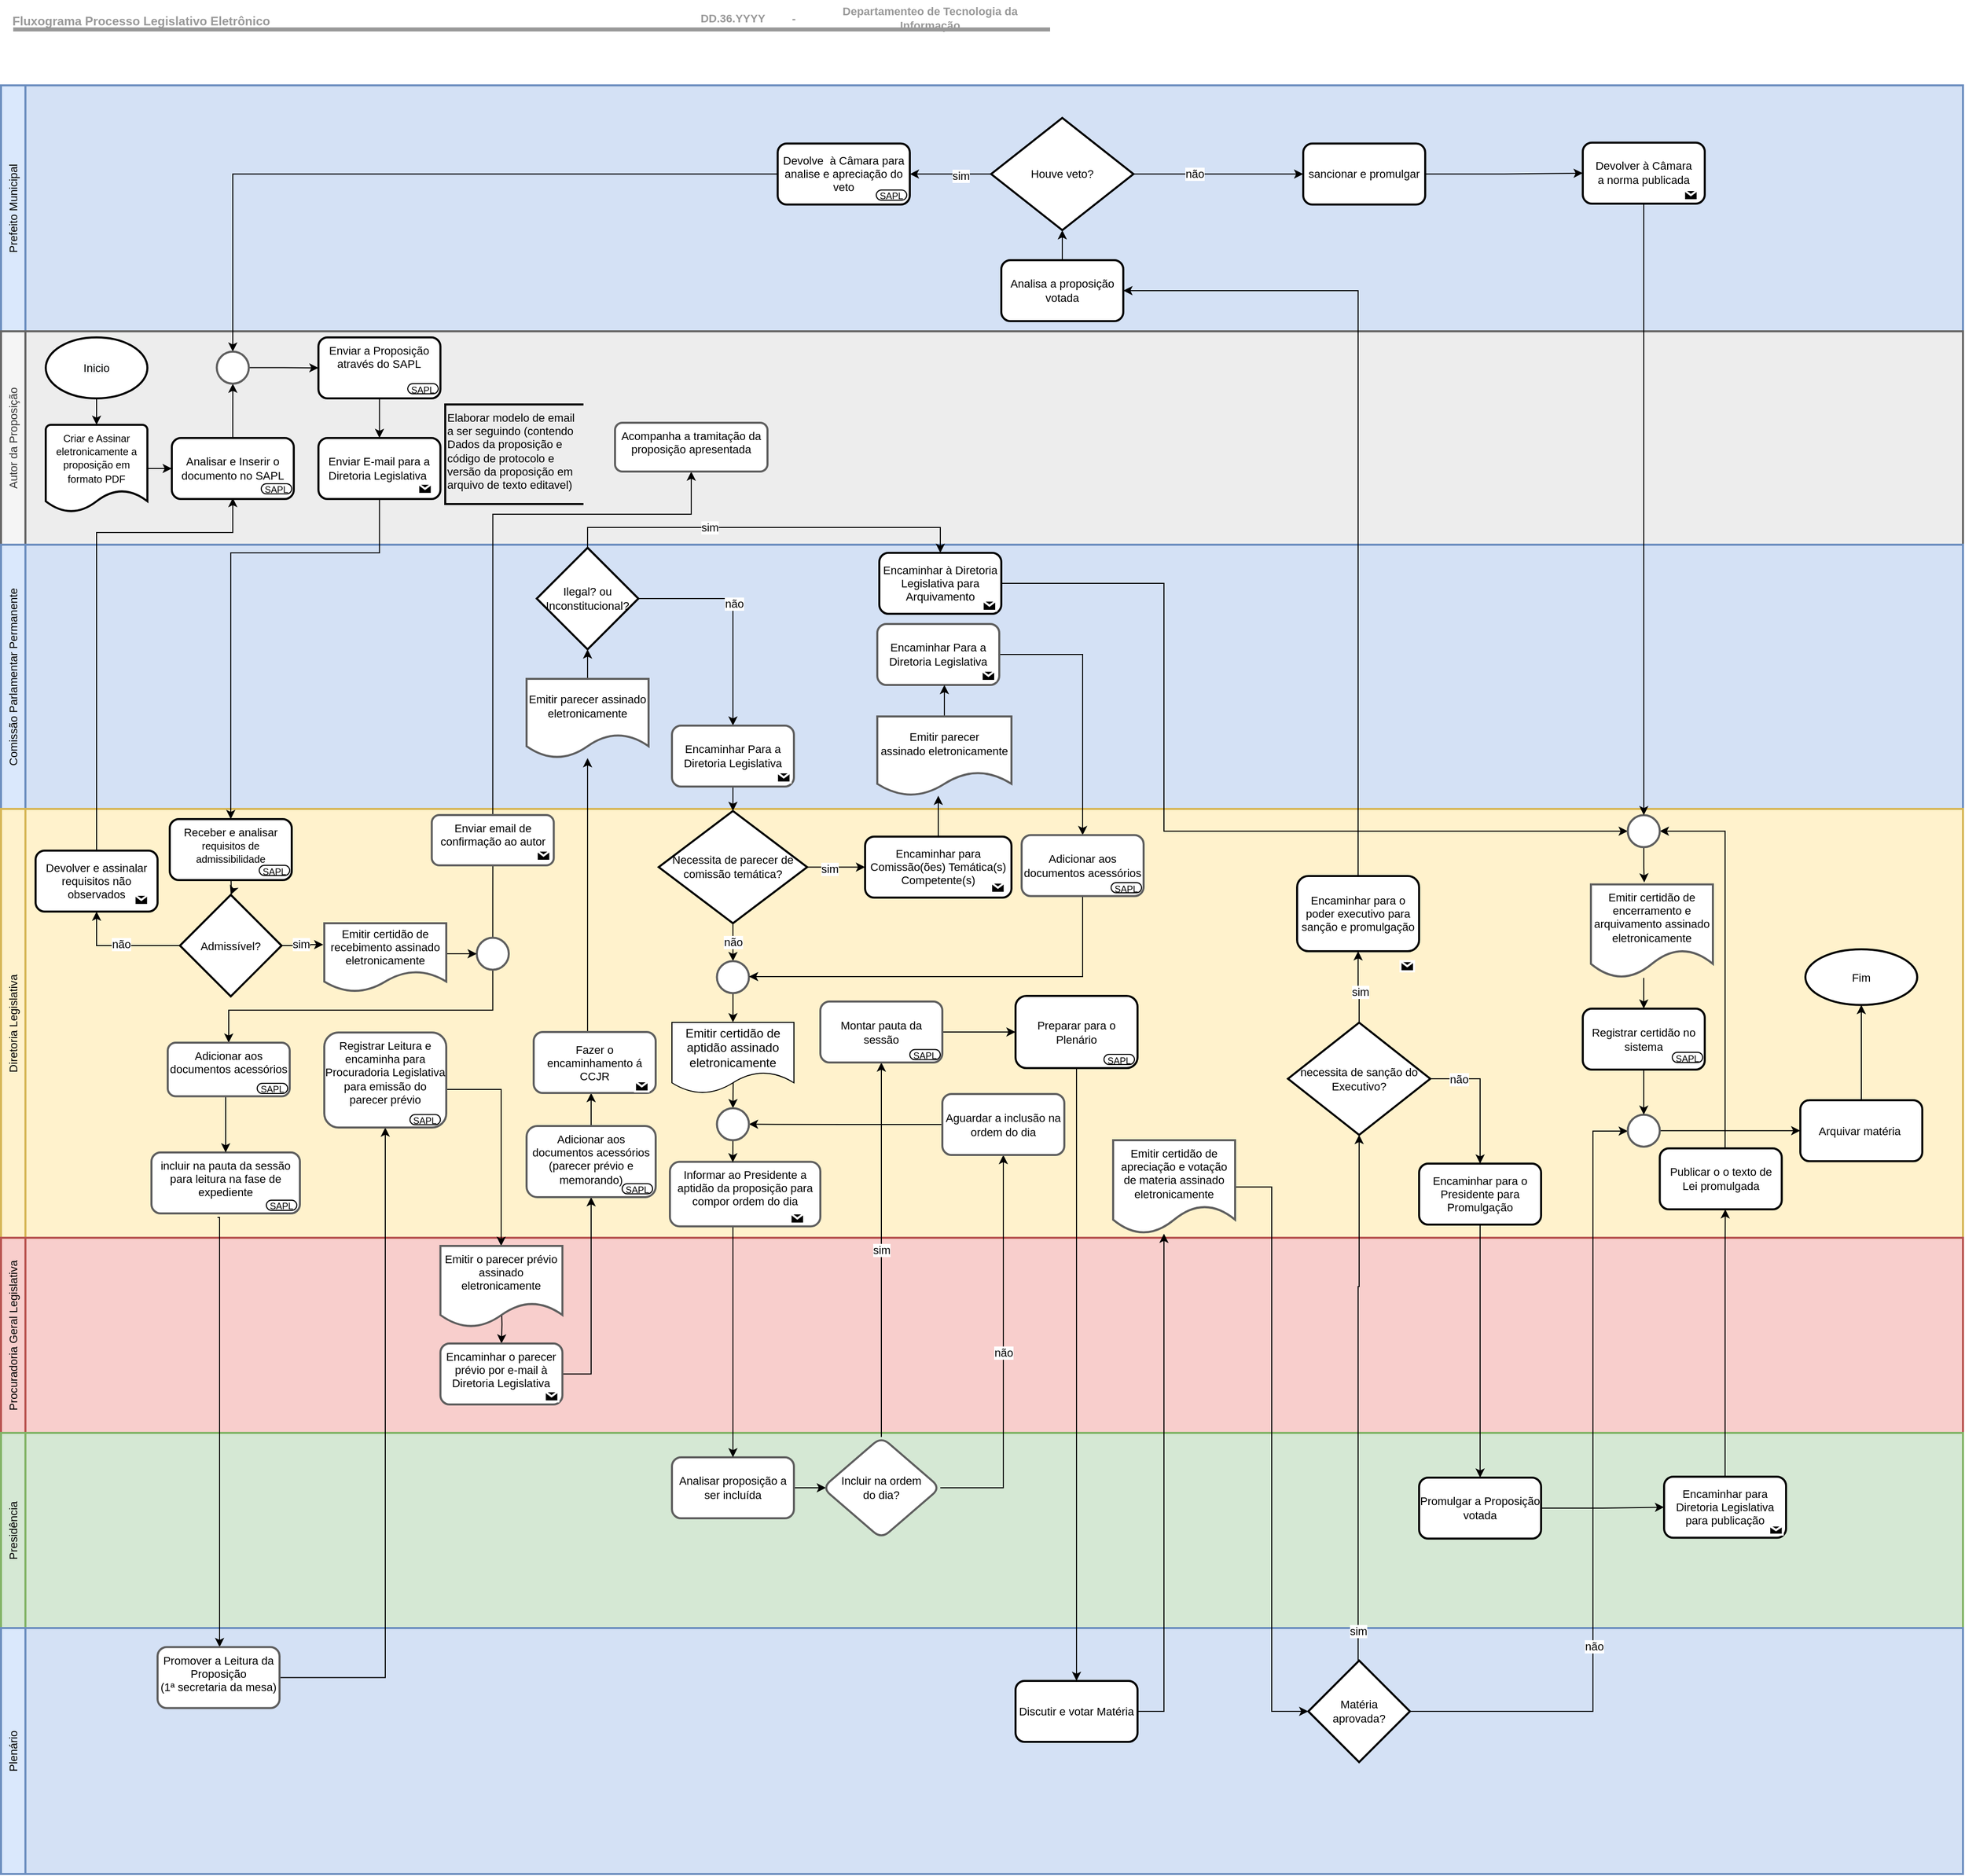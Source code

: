 <mxfile version="14.2.9" type="github">
  <diagram id="OBJG1eIt0na-M_Iumhf0" name="Page-1">
    <mxGraphModel dx="935" dy="534" grid="1" gridSize="10" guides="1" tooltips="1" connect="1" arrows="1" fold="1" page="1" pageScale="1" pageWidth="827" pageHeight="1169" math="0" shadow="0">
      <root>
        <mxCell id="0" />
        <mxCell id="1" parent="0" />
        <UserObject label="Fluxograma Processo Legislativo Eletrônico" lucidchartObjectId="fB86fQmWT2FW" id="kLoiwdzfELyBHfb5iOQ--1">
          <mxCell style="html=1;overflow=block;blockSpacing=1;whiteSpace=wrap;strokeColor=none;fillColor=none;whiteSpace=wrap;fontSize=12;fontColor=#999999;fontStyle=1;align=center;spacing=7;strokeOpacity=100;fillOpacity=100;" parent="1" vertex="1">
            <mxGeometry x="36" y="24" width="276" height="41" as="geometry" />
          </mxCell>
        </UserObject>
        <UserObject label="Departamenteo de Tecnologia da Informação" lucidchartObjectId="xD86raEp4uvp" id="kLoiwdzfELyBHfb5iOQ--2">
          <mxCell style="html=1;overflow=block;blockSpacing=1;whiteSpace=wrap;strokeColor=none;fillColor=none;whiteSpace=wrap;fontSize=11;fontColor=#999999;fontStyle=1;spacing=3;strokeOpacity=100;fillOpacity=100;" parent="1" vertex="1">
            <mxGeometry x="832" y="24" width="236" height="36" as="geometry" />
          </mxCell>
        </UserObject>
        <UserObject label="" lucidchartObjectId="4E86ajJ.aiLK" id="kLoiwdzfELyBHfb5iOQ--3">
          <mxCell style="html=1;jettySize=18;whiteSpace=wrap;fontSize=11;strokeColor=#999999;strokeOpacity=100;strokeWidth=4;rounded=1;arcSize=12;edgeStyle=orthogonalEdgeStyle;startArrow=none;;endArrow=none;;" parent="1" edge="1">
            <mxGeometry width="100" height="100" relative="1" as="geometry">
              <Array as="points" />
              <mxPoint x="48" y="53" as="sourcePoint" />
              <mxPoint x="1068" y="53" as="targetPoint" />
            </mxGeometry>
          </mxCell>
        </UserObject>
        <UserObject label="%date{DD.MM.YYYY}%" placeholders="1" lucidchartObjectId="BH86H26-wex_" id="kLoiwdzfELyBHfb5iOQ--4">
          <mxCell style="html=1;overflow=block;blockSpacing=1;whiteSpace=wrap;strokeColor=none;fillColor=none;whiteSpace=wrap;fontSize=11;fontColor=#999999;fontStyle=1;spacing=3;strokeOpacity=100;fillOpacity=100;" parent="1" vertex="1">
            <mxGeometry x="684" y="24" width="144" height="36" as="geometry" />
          </mxCell>
        </UserObject>
        <UserObject label="-" lucidchartObjectId="2H868Ppqg2rx" id="kLoiwdzfELyBHfb5iOQ--5">
          <mxCell style="html=1;overflow=block;blockSpacing=1;whiteSpace=wrap;strokeColor=none;fillColor=none;whiteSpace=wrap;fontSize=11;fontColor=#999999;fontStyle=1;spacing=3;strokeOpacity=100;fillOpacity=100;" parent="1" vertex="1">
            <mxGeometry x="744" y="24" width="144" height="36" as="geometry" />
          </mxCell>
        </UserObject>
        <mxCell id="kLoiwdzfELyBHfb5iOQ--6" value="" style="fillColor=none;strokeColor=none;pointerEvents=0;fontStyle=0;html=1;whiteSpace=wrap;container=1;collapsible=0;childLayout=stackLayout;resizeParent=1;dropTarget=0;horizontalStack=0;whiteSpace=wrap;fontSize=11;spacing=0;strokeOpacity=100;rounded=1;absoluteArcSize=1;arcSize=7;horizontal=0;strokeWidth=2;" parent="1" vertex="1">
          <mxGeometry x="36" y="108" width="1930" height="1760" isRotated="1" as="geometry" />
        </mxCell>
        <mxCell id="Xj-LbmM8ou3I9_Vumz4o-58" value="Prefeito Municipal" style="swimlane;html=1;whiteSpace=wrap;container=1;connectable=0;collapsible=0;fontStyle=0;startSize=24;dropTarget=0;rounded=0;horizontal=0;whiteSpace=wrap;fontSize=11;spacing=0;strokeColor=#6c8ebf;strokeOpacity=100;strokeWidth=2;fontSize=11;align=center;fillColor=#dae8fc;swimlaneFillColor=#D4E1F5;" parent="kLoiwdzfELyBHfb5iOQ--6" vertex="1">
          <mxGeometry width="1930" height="242" as="geometry" />
        </mxCell>
        <mxCell id="kLoiwdzfELyBHfb5iOQ--7" value="Autor da Proposição" style="swimlane;html=1;whiteSpace=wrap;container=1;connectable=0;collapsible=0;fontStyle=0;startSize=24;dropTarget=0;rounded=0;horizontal=0;whiteSpace=wrap;fontSize=11;spacing=0;strokeColor=#666666;strokeOpacity=100;strokeWidth=2;fontSize=11;fontColor=#333333;align=center;fillColor=#f5f5f5;swimlaneFillColor=#EDEDED;" parent="kLoiwdzfELyBHfb5iOQ--6" vertex="1">
          <mxGeometry y="242" width="1930" height="210" as="geometry" />
        </mxCell>
        <mxCell id="dpODGWyExeZbGpC8FYgF-104" value="&lt;div&gt;Comissão Parlamentar Permanente&lt;/div&gt;" style="swimlane;html=1;whiteSpace=wrap;container=1;connectable=0;collapsible=0;fontStyle=0;startSize=24;dropTarget=0;rounded=0;horizontal=0;whiteSpace=wrap;fontSize=11;spacing=0;strokeColor=#6c8ebf;strokeOpacity=100;strokeWidth=2;fontSize=11;align=center;swimlaneFillColor=#D4E1F5;fillColor=#dae8fc;" parent="kLoiwdzfELyBHfb5iOQ--6" vertex="1">
          <mxGeometry y="452" width="1930" height="260" as="geometry" />
        </mxCell>
        <mxCell id="kLoiwdzfELyBHfb5iOQ--8" value="Diretoria Legislativa" style="swimlane;html=1;whiteSpace=wrap;container=1;connectable=0;collapsible=0;fontStyle=0;startSize=24;dropTarget=0;rounded=0;horizontal=0;whiteSpace=wrap;fontSize=11;spacing=0;strokeColor=#d6b656;strokeOpacity=100;strokeWidth=2;fontSize=11;align=center;fillColor=#fff2cc;swimlaneFillColor=#FFF2CC;" parent="kLoiwdzfELyBHfb5iOQ--6" vertex="1">
          <mxGeometry y="712" width="1930" height="422" as="geometry" />
        </mxCell>
        <mxCell id="kLoiwdzfELyBHfb5iOQ--9" value="Procuradoria Geral Legislativa" style="swimlane;html=1;whiteSpace=wrap;container=1;connectable=0;collapsible=0;fontStyle=0;startSize=24;dropTarget=0;rounded=0;horizontal=0;whiteSpace=wrap;fontSize=11;spacing=0;strokeColor=#b85450;strokeOpacity=100;strokeWidth=2;fontSize=11;align=center;fillColor=#f8cecc;swimlaneFillColor=#F8CECC;" parent="kLoiwdzfELyBHfb5iOQ--6" vertex="1">
          <mxGeometry y="1134" width="1930" height="192" as="geometry" />
        </mxCell>
        <mxCell id="kLoiwdzfELyBHfb5iOQ--10" value="Presidência" style="swimlane;html=1;whiteSpace=wrap;container=1;connectable=0;collapsible=0;fontStyle=0;startSize=24;dropTarget=0;rounded=0;horizontal=0;whiteSpace=wrap;fontSize=11;spacing=0;strokeColor=#82b366;strokeOpacity=100;strokeWidth=2;fontSize=11;align=center;fillColor=#d5e8d4;swimlaneFillColor=#D5E8D4;" parent="kLoiwdzfELyBHfb5iOQ--6" vertex="1">
          <mxGeometry y="1326" width="1930" height="192" as="geometry" />
        </mxCell>
        <mxCell id="kLoiwdzfELyBHfb5iOQ--11" value="Plenário" style="swimlane;html=1;whiteSpace=wrap;container=1;connectable=0;collapsible=0;fontStyle=0;startSize=24;dropTarget=0;rounded=0;horizontal=0;whiteSpace=wrap;fontSize=11;spacing=0;strokeColor=#6c8ebf;strokeOpacity=100;strokeWidth=2;fontSize=11;align=center;fillColor=#dae8fc;swimlaneFillColor=#D4E1F5;" parent="kLoiwdzfELyBHfb5iOQ--6" vertex="1">
          <mxGeometry y="1518" width="1930" height="242" as="geometry" />
        </mxCell>
        <mxCell id="dpODGWyExeZbGpC8FYgF-24" style="edgeStyle=orthogonalEdgeStyle;rounded=0;orthogonalLoop=1;jettySize=auto;html=1;entryX=0.5;entryY=0;entryDx=0;entryDy=0;entryPerimeter=0;fontSize=11;" parent="1" source="dpODGWyExeZbGpC8FYgF-20" target="dpODGWyExeZbGpC8FYgF-23" edge="1">
          <mxGeometry relative="1" as="geometry" />
        </mxCell>
        <mxCell id="dpODGWyExeZbGpC8FYgF-20" value="&#xa;&#xa;&lt;span style=&quot;color: rgb(0, 0, 0); font-family: helvetica; font-size: 11px; font-style: normal; font-weight: 400; letter-spacing: normal; text-align: center; text-indent: 0px; text-transform: none; word-spacing: 0px; background-color: rgb(248, 249, 250); display: inline; float: none;&quot;&gt;Inicio&lt;/span&gt;&#xa;&#xa;" style="strokeWidth=2;html=1;shape=mxgraph.flowchart.start_1;whiteSpace=wrap;rounded=1;fontSize=11;" parent="1" vertex="1">
          <mxGeometry x="80" y="356" width="100" height="60" as="geometry" />
        </mxCell>
        <mxCell id="dpODGWyExeZbGpC8FYgF-29" value="" style="edgeStyle=orthogonalEdgeStyle;rounded=0;orthogonalLoop=1;jettySize=auto;html=1;fontSize=11;" parent="1" source="dpODGWyExeZbGpC8FYgF-23" target="dpODGWyExeZbGpC8FYgF-28" edge="1">
          <mxGeometry relative="1" as="geometry" />
        </mxCell>
        <mxCell id="dpODGWyExeZbGpC8FYgF-23" value="&lt;span style=&quot;font-size: 10px&quot;&gt;Criar e Assinar eletronicamente&amp;nbsp;a proposição em formato PDF&lt;/span&gt;" style="strokeWidth=2;html=1;shape=mxgraph.flowchart.document2;whiteSpace=wrap;size=0.25;rounded=1;fontSize=11;labelPosition=center;verticalLabelPosition=middle;align=center;verticalAlign=top;" parent="1" vertex="1">
          <mxGeometry x="80" y="442" width="100" height="86" as="geometry" />
        </mxCell>
        <mxCell id="Xj-LbmM8ou3I9_Vumz4o-93" value="" style="edgeStyle=orthogonalEdgeStyle;rounded=0;orthogonalLoop=1;jettySize=auto;html=1;" parent="1" source="dpODGWyExeZbGpC8FYgF-28" target="Xj-LbmM8ou3I9_Vumz4o-91" edge="1">
          <mxGeometry relative="1" as="geometry" />
        </mxCell>
        <mxCell id="dpODGWyExeZbGpC8FYgF-28" value="&lt;span&gt;Analisar e Inserir o documento no SAPL&lt;/span&gt;" style="whiteSpace=wrap;html=1;rounded=1;fontSize=11;verticalAlign=middle;strokeWidth=2;" parent="1" vertex="1">
          <mxGeometry x="204" y="455" width="120" height="60" as="geometry" />
        </mxCell>
        <mxCell id="Xj-LbmM8ou3I9_Vumz4o-95" value="" style="edgeStyle=orthogonalEdgeStyle;rounded=0;orthogonalLoop=1;jettySize=auto;html=1;" parent="1" source="dpODGWyExeZbGpC8FYgF-31" target="dpODGWyExeZbGpC8FYgF-33" edge="1">
          <mxGeometry relative="1" as="geometry" />
        </mxCell>
        <mxCell id="dpODGWyExeZbGpC8FYgF-31" value="&lt;span&gt;Enviar a Proposição através do SAPL&lt;/span&gt;" style="whiteSpace=wrap;html=1;rounded=1;fontSize=11;verticalAlign=top;strokeWidth=2;" parent="1" vertex="1">
          <mxGeometry x="348.25" y="356" width="120" height="60" as="geometry" />
        </mxCell>
        <mxCell id="dpODGWyExeZbGpC8FYgF-40" value="" style="edgeStyle=orthogonalEdgeStyle;rounded=0;orthogonalLoop=1;jettySize=auto;html=1;fontSize=11;entryX=0.5;entryY=0;entryDx=0;entryDy=0;" parent="1" source="dpODGWyExeZbGpC8FYgF-33" target="Xj-LbmM8ou3I9_Vumz4o-37" edge="1">
          <mxGeometry relative="1" as="geometry">
            <Array as="points">
              <mxPoint x="408" y="568" />
              <mxPoint x="262" y="568" />
            </Array>
            <mxPoint x="262" y="822" as="targetPoint" />
          </mxGeometry>
        </mxCell>
        <mxCell id="dpODGWyExeZbGpC8FYgF-33" value="&lt;span&gt;Enviar E-mail para a Diretoria Legislativa&amp;nbsp;&lt;/span&gt;" style="whiteSpace=wrap;html=1;rounded=1;fontSize=11;verticalAlign=middle;strokeWidth=2;" parent="1" vertex="1">
          <mxGeometry x="348.25" y="455" width="120" height="60" as="geometry" />
        </mxCell>
        <mxCell id="dpODGWyExeZbGpC8FYgF-38" value="&lt;span&gt;Elaborar modelo de email a ser&amp;nbsp;&lt;/span&gt;&lt;span&gt;seguindo&amp;nbsp;&lt;/span&gt;&lt;span&gt;(&lt;/span&gt;&lt;span&gt;contendo Dados da proposição e código de protocolo e versão da proposição em arquivo de texto editavel)&lt;/span&gt;" style="strokeWidth=2;html=1;shape=mxgraph.flowchart.annotation_1;align=left;pointerEvents=1;rounded=1;fontSize=11;labelPosition=center;verticalLabelPosition=middle;verticalAlign=top;whiteSpace=wrap;" parent="1" vertex="1">
          <mxGeometry x="473" y="422" width="136" height="98" as="geometry" />
        </mxCell>
        <mxCell id="dpODGWyExeZbGpC8FYgF-45" value="" style="edgeStyle=orthogonalEdgeStyle;rounded=0;orthogonalLoop=1;jettySize=auto;html=1;fontSize=11;" parent="1" target="dpODGWyExeZbGpC8FYgF-44" edge="1">
          <mxGeometry relative="1" as="geometry">
            <mxPoint x="262.059" y="882" as="sourcePoint" />
          </mxGeometry>
        </mxCell>
        <mxCell id="dpODGWyExeZbGpC8FYgF-47" value="não" style="edgeStyle=orthogonalEdgeStyle;rounded=0;orthogonalLoop=1;jettySize=auto;html=1;fontSize=11;entryX=0.5;entryY=1;entryDx=0;entryDy=0;" parent="1" source="dpODGWyExeZbGpC8FYgF-44" target="dpODGWyExeZbGpC8FYgF-46" edge="1">
          <mxGeometry x="0.004" y="-2" relative="1" as="geometry">
            <mxPoint x="130" y="678" as="targetPoint" />
            <Array as="points">
              <mxPoint x="130" y="955" />
            </Array>
            <mxPoint as="offset" />
          </mxGeometry>
        </mxCell>
        <mxCell id="dpODGWyExeZbGpC8FYgF-51" value="sim" style="edgeStyle=orthogonalEdgeStyle;rounded=0;orthogonalLoop=1;jettySize=auto;html=1;fontSize=11;entryX=0;entryY=0.5;entryDx=0;entryDy=0;exitX=1;exitY=0.5;exitDx=0;exitDy=0;exitPerimeter=0;" parent="1" source="dpODGWyExeZbGpC8FYgF-44" edge="1">
          <mxGeometry x="-0.122" y="2" relative="1" as="geometry">
            <Array as="points">
              <mxPoint x="340" y="955" />
              <mxPoint x="340" y="954" />
            </Array>
            <mxPoint as="offset" />
            <mxPoint x="353.0" y="953.5" as="targetPoint" />
          </mxGeometry>
        </mxCell>
        <mxCell id="dpODGWyExeZbGpC8FYgF-44" value="Admissível?" style="strokeWidth=2;html=1;shape=mxgraph.flowchart.decision;whiteSpace=wrap;rounded=1;fontSize=11;align=center;" parent="1" vertex="1">
          <mxGeometry x="212" y="904.5" width="100" height="100" as="geometry" />
        </mxCell>
        <mxCell id="dpODGWyExeZbGpC8FYgF-49" style="edgeStyle=orthogonalEdgeStyle;rounded=0;orthogonalLoop=1;jettySize=auto;html=1;fontSize=11;" parent="1" source="dpODGWyExeZbGpC8FYgF-46" edge="1">
          <mxGeometry relative="1" as="geometry">
            <mxPoint x="264" y="514" as="targetPoint" />
            <Array as="points">
              <mxPoint x="130" y="548" />
              <mxPoint x="264" y="548" />
              <mxPoint x="264" y="514" />
            </Array>
          </mxGeometry>
        </mxCell>
        <mxCell id="dpODGWyExeZbGpC8FYgF-46" value="&lt;span&gt;Devolver e assinalar requisitos não observados&lt;br&gt;&lt;/span&gt;" style="whiteSpace=wrap;html=1;rounded=1;fontSize=11;strokeWidth=2;" parent="1" vertex="1">
          <mxGeometry x="70" y="861" width="120" height="60" as="geometry" />
        </mxCell>
        <mxCell id="dpODGWyExeZbGpC8FYgF-57" value="" style="edgeStyle=orthogonalEdgeStyle;rounded=0;orthogonalLoop=1;jettySize=auto;html=1;fontSize=11;" parent="1" source="dpODGWyExeZbGpC8FYgF-53" edge="1">
          <mxGeometry relative="1" as="geometry">
            <mxPoint x="519.824" y="866.5" as="targetPoint" />
          </mxGeometry>
        </mxCell>
        <mxCell id="Xj-LbmM8ou3I9_Vumz4o-1" value="" style="edgeStyle=orthogonalEdgeStyle;rounded=0;orthogonalLoop=1;jettySize=auto;html=1;entryX=0.5;entryY=0;entryDx=0;entryDy=0;" parent="1" source="dpODGWyExeZbGpC8FYgF-53" target="5vSnadsu7pzlfIHEnXT9-31" edge="1">
          <mxGeometry relative="1" as="geometry">
            <Array as="points">
              <mxPoint x="520" y="1018" />
              <mxPoint x="260" y="1018" />
            </Array>
          </mxGeometry>
        </mxCell>
        <mxCell id="dpODGWyExeZbGpC8FYgF-53" value="" style="verticalLabelPosition=bottom;verticalAlign=top;html=1;shape=mxgraph.flowchart.on-page_reference;rounded=1;strokeColor=#5E5E5E;strokeWidth=2;fontSize=11;align=left;" parent="1" vertex="1">
          <mxGeometry x="504" y="946.75" width="31.5" height="31.5" as="geometry" />
        </mxCell>
        <mxCell id="dpODGWyExeZbGpC8FYgF-61" value="" style="edgeStyle=orthogonalEdgeStyle;rounded=0;orthogonalLoop=1;jettySize=auto;html=1;fontSize=11;exitX=0.5;exitY=0;exitDx=0;exitDy=0;entryX=0.5;entryY=1;entryDx=0;entryDy=0;" parent="1" source="Xj-LbmM8ou3I9_Vumz4o-38" target="dpODGWyExeZbGpC8FYgF-60" edge="1">
          <mxGeometry relative="1" as="geometry">
            <mxPoint x="519.75" y="817" as="sourcePoint" />
            <Array as="points">
              <mxPoint x="520" y="530" />
              <mxPoint x="715" y="530" />
            </Array>
          </mxGeometry>
        </mxCell>
        <mxCell id="dpODGWyExeZbGpC8FYgF-60" value="&lt;span&gt;Acompanha a tramitação da proposição apresentada&lt;/span&gt;" style="whiteSpace=wrap;html=1;rounded=1;fontSize=11;verticalAlign=top;strokeColor=#5E5E5E;strokeWidth=2;" parent="1" vertex="1">
          <mxGeometry x="640" y="440" width="150" height="48" as="geometry" />
        </mxCell>
        <mxCell id="Xj-LbmM8ou3I9_Vumz4o-10" value="" style="edgeStyle=orthogonalEdgeStyle;rounded=0;orthogonalLoop=1;jettySize=auto;html=1;" parent="1" target="dpODGWyExeZbGpC8FYgF-70" edge="1">
          <mxGeometry relative="1" as="geometry">
            <mxPoint x="528.25" y="1306" as="sourcePoint" />
          </mxGeometry>
        </mxCell>
        <mxCell id="dpODGWyExeZbGpC8FYgF-121" style="edgeStyle=orthogonalEdgeStyle;rounded=0;orthogonalLoop=1;jettySize=auto;html=1;fontSize=11;exitX=1;exitY=0.5;exitDx=0;exitDy=0;" parent="1" source="dpODGWyExeZbGpC8FYgF-70" target="dpODGWyExeZbGpC8FYgF-72" edge="1">
          <mxGeometry relative="1" as="geometry" />
        </mxCell>
        <mxCell id="dpODGWyExeZbGpC8FYgF-70" value="&lt;span&gt;Encaminhar o parecer prévio por e-mail à Diretoria Legislativa&lt;/span&gt;" style="whiteSpace=wrap;html=1;rounded=1;fontSize=11;verticalAlign=top;strokeColor=#5E5E5E;strokeWidth=2;" parent="1" vertex="1">
          <mxGeometry x="468.25" y="1346" width="120" height="60" as="geometry" />
        </mxCell>
        <mxCell id="Xj-LbmM8ou3I9_Vumz4o-11" value="" style="edgeStyle=orthogonalEdgeStyle;rounded=0;orthogonalLoop=1;jettySize=auto;html=1;" parent="1" source="dpODGWyExeZbGpC8FYgF-72" target="dpODGWyExeZbGpC8FYgF-102" edge="1">
          <mxGeometry relative="1" as="geometry">
            <Array as="points">
              <mxPoint x="620" y="1148" />
              <mxPoint x="620" y="1148" />
            </Array>
          </mxGeometry>
        </mxCell>
        <mxCell id="dpODGWyExeZbGpC8FYgF-72" value="&lt;div&gt;&lt;span&gt;Adicionar aos documentos acessórios&lt;/span&gt;&lt;/div&gt;&lt;div&gt;&lt;span&gt;(parecer prévio e memorando)&lt;/span&gt;&lt;/div&gt;" style="whiteSpace=wrap;html=1;rounded=1;fontSize=11;verticalAlign=top;strokeColor=#5E5E5E;strokeWidth=2;" parent="1" vertex="1">
          <mxGeometry x="553" y="1132" width="127" height="70" as="geometry" />
        </mxCell>
        <mxCell id="Xj-LbmM8ou3I9_Vumz4o-4" value="" style="edgeStyle=orthogonalEdgeStyle;rounded=0;orthogonalLoop=1;jettySize=auto;html=1;exitX=0.445;exitY=1.067;exitDx=0;exitDy=0;exitPerimeter=0;" parent="1" source="dpODGWyExeZbGpC8FYgF-76" target="Xj-LbmM8ou3I9_Vumz4o-3" edge="1">
          <mxGeometry relative="1" as="geometry">
            <Array as="points">
              <mxPoint x="251" y="1230" />
              <mxPoint x="251" y="1230" />
            </Array>
          </mxGeometry>
        </mxCell>
        <mxCell id="dpODGWyExeZbGpC8FYgF-76" value="&lt;span&gt;incluir na pauta da sessão para leitura na fase de expediente&lt;br&gt;&lt;/span&gt;" style="whiteSpace=wrap;html=1;rounded=1;fontSize=11;verticalAlign=top;strokeColor=#5E5E5E;strokeWidth=2;" parent="1" vertex="1">
          <mxGeometry x="184" y="1158" width="146" height="60" as="geometry" />
        </mxCell>
        <mxCell id="dpODGWyExeZbGpC8FYgF-86" value="" style="edgeStyle=orthogonalEdgeStyle;rounded=0;orthogonalLoop=1;jettySize=auto;html=1;fontSize=11;entryX=0.03;entryY=0.5;entryDx=0;entryDy=0;entryPerimeter=0;" parent="1" source="dpODGWyExeZbGpC8FYgF-83" target="dpODGWyExeZbGpC8FYgF-85" edge="1">
          <mxGeometry relative="1" as="geometry" />
        </mxCell>
        <mxCell id="dpODGWyExeZbGpC8FYgF-83" value="Analisar proposição a ser incluída " style="whiteSpace=wrap;html=1;rounded=1;fontSize=11;verticalAlign=middle;strokeColor=#5E5E5E;strokeWidth=2;" parent="1" vertex="1">
          <mxGeometry x="696" y="1458" width="120" height="60" as="geometry" />
        </mxCell>
        <mxCell id="dpODGWyExeZbGpC8FYgF-89" value="sim" style="edgeStyle=orthogonalEdgeStyle;rounded=0;orthogonalLoop=1;jettySize=auto;html=1;fontSize=11;" parent="1" source="dpODGWyExeZbGpC8FYgF-85" target="dpODGWyExeZbGpC8FYgF-88" edge="1">
          <mxGeometry relative="1" as="geometry" />
        </mxCell>
        <mxCell id="Xj-LbmM8ou3I9_Vumz4o-49" value="não" style="edgeStyle=orthogonalEdgeStyle;rounded=0;orthogonalLoop=1;jettySize=auto;html=1;entryX=0.5;entryY=1;entryDx=0;entryDy=0;" parent="1" source="dpODGWyExeZbGpC8FYgF-85" target="Xj-LbmM8ou3I9_Vumz4o-48" edge="1">
          <mxGeometry relative="1" as="geometry" />
        </mxCell>
        <mxCell id="dpODGWyExeZbGpC8FYgF-85" value="&lt;div&gt;Incluir na ordem&lt;/div&gt;&lt;div&gt;do dia?&lt;/div&gt;" style="rhombus;whiteSpace=wrap;html=1;rounded=1;fontSize=11;strokeColor=#5E5E5E;strokeWidth=2;" parent="1" vertex="1">
          <mxGeometry x="844" y="1438" width="116" height="100" as="geometry" />
        </mxCell>
        <mxCell id="Xj-LbmM8ou3I9_Vumz4o-50" style="edgeStyle=orthogonalEdgeStyle;rounded=0;orthogonalLoop=1;jettySize=auto;html=1;" parent="1" source="dpODGWyExeZbGpC8FYgF-88" target="dpODGWyExeZbGpC8FYgF-116" edge="1">
          <mxGeometry relative="1" as="geometry" />
        </mxCell>
        <mxCell id="dpODGWyExeZbGpC8FYgF-88" value="&lt;span&gt;Montar pauta da sessão&lt;/span&gt;" style="whiteSpace=wrap;html=1;rounded=1;fontSize=11;strokeColor=#5E5E5E;strokeWidth=2;" parent="1" vertex="1">
          <mxGeometry x="842" y="1009.5" width="120" height="60" as="geometry" />
        </mxCell>
        <mxCell id="Xj-LbmM8ou3I9_Vumz4o-12" style="edgeStyle=orthogonalEdgeStyle;rounded=0;orthogonalLoop=1;jettySize=auto;html=1;" parent="1" source="dpODGWyExeZbGpC8FYgF-102" target="5vSnadsu7pzlfIHEnXT9-16" edge="1">
          <mxGeometry relative="1" as="geometry">
            <Array as="points">
              <mxPoint x="613" y="970" />
              <mxPoint x="613" y="970" />
            </Array>
            <mxPoint x="613" y="814" as="targetPoint" />
          </mxGeometry>
        </mxCell>
        <mxCell id="dpODGWyExeZbGpC8FYgF-102" value="Fazer o encaminhamento á CCJR" style="whiteSpace=wrap;html=1;rounded=1;fontSize=11;strokeColor=#5E5E5E;strokeWidth=2;" parent="1" vertex="1">
          <mxGeometry x="560" y="1039.5" width="120" height="60" as="geometry" />
        </mxCell>
        <mxCell id="Xj-LbmM8ou3I9_Vumz4o-53" style="edgeStyle=orthogonalEdgeStyle;rounded=0;orthogonalLoop=1;jettySize=auto;html=1;" parent="1" source="dpODGWyExeZbGpC8FYgF-116" target="dpODGWyExeZbGpC8FYgF-126" edge="1">
          <mxGeometry relative="1" as="geometry" />
        </mxCell>
        <mxCell id="dpODGWyExeZbGpC8FYgF-116" value="Preparar para o Plenário" style="whiteSpace=wrap;html=1;rounded=1;fontSize=11;strokeWidth=2;" parent="1" vertex="1">
          <mxGeometry x="1034" y="1004" width="120" height="71" as="geometry" />
        </mxCell>
        <mxCell id="Xj-LbmM8ou3I9_Vumz4o-43" value="" style="edgeStyle=orthogonalEdgeStyle;rounded=0;orthogonalLoop=1;jettySize=auto;html=1;" parent="1" source="dpODGWyExeZbGpC8FYgF-119" target="Xj-LbmM8ou3I9_Vumz4o-42" edge="1">
          <mxGeometry relative="1" as="geometry" />
        </mxCell>
        <mxCell id="dpODGWyExeZbGpC8FYgF-119" value="Encaminhar Para a Diretoria Legislativa" style="whiteSpace=wrap;html=1;rounded=1;fontSize=11;strokeColor=#5E5E5E;strokeWidth=2;" parent="1" vertex="1">
          <mxGeometry x="898" y="638" width="120" height="60" as="geometry" />
        </mxCell>
        <mxCell id="5vSnadsu7pzlfIHEnXT9-52" style="edgeStyle=orthogonalEdgeStyle;rounded=0;orthogonalLoop=1;jettySize=auto;html=1;" parent="1" source="dpODGWyExeZbGpC8FYgF-126" target="5vSnadsu7pzlfIHEnXT9-51" edge="1">
          <mxGeometry relative="1" as="geometry">
            <Array as="points">
              <mxPoint x="1180" y="1708" />
            </Array>
          </mxGeometry>
        </mxCell>
        <mxCell id="dpODGWyExeZbGpC8FYgF-126" value="Discutir e votar Matéria" style="whiteSpace=wrap;html=1;rounded=1;fontSize=11;strokeWidth=2;" parent="1" vertex="1">
          <mxGeometry x="1034" y="1678" width="120" height="60" as="geometry" />
        </mxCell>
        <mxCell id="dpODGWyExeZbGpC8FYgF-141" value="" style="edgeStyle=orthogonalEdgeStyle;rounded=0;orthogonalLoop=1;jettySize=auto;html=1;fontSize=11;exitX=0.5;exitY=0;exitDx=0;exitDy=0;exitPerimeter=0;entryX=0.5;entryY=1;entryDx=0;entryDy=0;entryPerimeter=0;" parent="1" source="dpODGWyExeZbGpC8FYgF-130" target="Xj-LbmM8ou3I9_Vumz4o-54" edge="1">
          <mxGeometry relative="1" as="geometry">
            <Array as="points">
              <mxPoint x="1371" y="1290" />
              <mxPoint x="1372" y="1290" />
            </Array>
          </mxGeometry>
        </mxCell>
        <mxCell id="dpODGWyExeZbGpC8FYgF-158" value="sim" style="edgeLabel;html=1;align=center;verticalAlign=middle;resizable=0;points=[];fontSize=11;" parent="dpODGWyExeZbGpC8FYgF-141" vertex="1" connectable="0">
          <mxGeometry x="-0.882" relative="1" as="geometry">
            <mxPoint as="offset" />
          </mxGeometry>
        </mxCell>
        <mxCell id="dpODGWyExeZbGpC8FYgF-143" value="" style="edgeStyle=orthogonalEdgeStyle;rounded=0;orthogonalLoop=1;jettySize=auto;html=1;fontSize=11;exitX=1;exitY=0.5;exitDx=0;exitDy=0;exitPerimeter=0;entryX=0;entryY=0.5;entryDx=0;entryDy=0;entryPerimeter=0;" parent="1" source="dpODGWyExeZbGpC8FYgF-130" target="Xj-LbmM8ou3I9_Vumz4o-85" edge="1">
          <mxGeometry relative="1" as="geometry">
            <Array as="points">
              <mxPoint x="1602" y="1708" />
              <mxPoint x="1602" y="1137" />
              <mxPoint x="1636" y="1137" />
            </Array>
          </mxGeometry>
        </mxCell>
        <mxCell id="dpODGWyExeZbGpC8FYgF-159" value="não" style="edgeLabel;html=1;align=center;verticalAlign=middle;resizable=0;points=[];fontSize=11;" parent="dpODGWyExeZbGpC8FYgF-143" vertex="1" connectable="0">
          <mxGeometry x="-0.379" y="-1" relative="1" as="geometry">
            <mxPoint as="offset" />
          </mxGeometry>
        </mxCell>
        <mxCell id="dpODGWyExeZbGpC8FYgF-130" value="Matéria&lt;br&gt;aprovada?" style="strokeWidth=2;html=1;shape=mxgraph.flowchart.decision;whiteSpace=wrap;rounded=1;fontSize=11;align=center;" parent="1" vertex="1">
          <mxGeometry x="1322" y="1658" width="100" height="100" as="geometry" />
        </mxCell>
        <mxCell id="Xj-LbmM8ou3I9_Vumz4o-77" value="" style="edgeStyle=orthogonalEdgeStyle;rounded=0;orthogonalLoop=1;jettySize=auto;html=1;" parent="1" source="dpODGWyExeZbGpC8FYgF-142" target="Xj-LbmM8ou3I9_Vumz4o-76" edge="1">
          <mxGeometry relative="1" as="geometry" />
        </mxCell>
        <mxCell id="dpODGWyExeZbGpC8FYgF-142" value="Arquivar matéria&amp;nbsp;" style="whiteSpace=wrap;html=1;rounded=1;fontSize=11;strokeWidth=2;" parent="1" vertex="1">
          <mxGeometry x="1806" y="1106.63" width="120" height="60" as="geometry" />
        </mxCell>
        <mxCell id="Xj-LbmM8ou3I9_Vumz4o-7" value="" style="edgeStyle=orthogonalEdgeStyle;rounded=0;orthogonalLoop=1;jettySize=auto;html=1;exitX=1;exitY=0.5;exitDx=0;exitDy=0;" parent="1" source="Xj-LbmM8ou3I9_Vumz4o-3" target="Xj-LbmM8ou3I9_Vumz4o-6" edge="1">
          <mxGeometry relative="1" as="geometry" />
        </mxCell>
        <mxCell id="Xj-LbmM8ou3I9_Vumz4o-3" value="&lt;div&gt;Promover a Leitura da Proposição&lt;/div&gt;&lt;div&gt;(1ª secretaria da mesa)&lt;br&gt;&lt;/div&gt;" style="whiteSpace=wrap;html=1;rounded=1;fontSize=11;verticalAlign=top;strokeColor=#5E5E5E;strokeWidth=2;" parent="1" vertex="1">
          <mxGeometry x="190" y="1644.75" width="120" height="60" as="geometry" />
        </mxCell>
        <mxCell id="5vSnadsu7pzlfIHEnXT9-13" value="" style="edgeStyle=orthogonalEdgeStyle;rounded=0;orthogonalLoop=1;jettySize=auto;html=1;exitX=1;exitY=0.5;exitDx=0;exitDy=0;" parent="1" source="Xj-LbmM8ou3I9_Vumz4o-6" target="5vSnadsu7pzlfIHEnXT9-12" edge="1">
          <mxGeometry relative="1" as="geometry">
            <Array as="points">
              <mxPoint x="528" y="1096" />
            </Array>
          </mxGeometry>
        </mxCell>
        <mxCell id="Xj-LbmM8ou3I9_Vumz4o-6" value="Registrar Leitura e encaminha para Procuradoria Legislativa &lt;span&gt;para emissão do parecer prévio&lt;/span&gt;" style="whiteSpace=wrap;html=1;rounded=1;fontSize=11;verticalAlign=top;strokeColor=#5E5E5E;strokeWidth=2;" parent="1" vertex="1">
          <mxGeometry x="354" y="1040" width="120" height="93.5" as="geometry" />
        </mxCell>
        <mxCell id="Xj-LbmM8ou3I9_Vumz4o-18" value="" style="edgeStyle=orthogonalEdgeStyle;rounded=0;orthogonalLoop=1;jettySize=auto;html=1;exitX=0.5;exitY=0;exitDx=0;exitDy=0;exitPerimeter=0;entryX=0.5;entryY=0;entryDx=0;entryDy=0;" parent="1" source="Xj-LbmM8ou3I9_Vumz4o-15" target="Xj-LbmM8ou3I9_Vumz4o-17" edge="1">
          <mxGeometry relative="1" as="geometry" />
        </mxCell>
        <mxCell id="Xj-LbmM8ou3I9_Vumz4o-23" value="sim" style="edgeLabel;html=1;align=center;verticalAlign=middle;resizable=0;points=[];" parent="Xj-LbmM8ou3I9_Vumz4o-18" vertex="1" connectable="0">
          <mxGeometry x="-0.285" relative="1" as="geometry">
            <mxPoint as="offset" />
          </mxGeometry>
        </mxCell>
        <mxCell id="Xj-LbmM8ou3I9_Vumz4o-22" style="edgeStyle=orthogonalEdgeStyle;rounded=0;orthogonalLoop=1;jettySize=auto;html=1;entryX=0.5;entryY=0;entryDx=0;entryDy=0;exitX=1;exitY=0.5;exitDx=0;exitDy=0;exitPerimeter=0;" parent="1" source="Xj-LbmM8ou3I9_Vumz4o-15" target="Xj-LbmM8ou3I9_Vumz4o-21" edge="1">
          <mxGeometry relative="1" as="geometry" />
        </mxCell>
        <mxCell id="Xj-LbmM8ou3I9_Vumz4o-24" value="não" style="edgeLabel;html=1;align=center;verticalAlign=middle;resizable=0;points=[];" parent="Xj-LbmM8ou3I9_Vumz4o-22" vertex="1" connectable="0">
          <mxGeometry x="-0.099" y="1" relative="1" as="geometry">
            <mxPoint as="offset" />
          </mxGeometry>
        </mxCell>
        <mxCell id="Xj-LbmM8ou3I9_Vumz4o-15" value="&lt;div&gt;Ilegal? ou&lt;br&gt;&lt;/div&gt;&lt;div&gt;Inconstitucional?&lt;br&gt;&lt;/div&gt;" style="strokeWidth=2;html=1;shape=mxgraph.flowchart.decision;whiteSpace=wrap;rounded=1;fontSize=11;align=center;" parent="1" vertex="1">
          <mxGeometry x="563" y="563" width="100" height="100" as="geometry" />
        </mxCell>
        <mxCell id="5vSnadsu7pzlfIHEnXT9-2" style="edgeStyle=orthogonalEdgeStyle;rounded=0;orthogonalLoop=1;jettySize=auto;html=1;entryX=0;entryY=0.5;entryDx=0;entryDy=0;entryPerimeter=0;" parent="1" source="Xj-LbmM8ou3I9_Vumz4o-17" target="Xj-LbmM8ou3I9_Vumz4o-88" edge="1">
          <mxGeometry relative="1" as="geometry">
            <Array as="points">
              <mxPoint x="1180" y="598" />
              <mxPoint x="1180" y="842" />
            </Array>
          </mxGeometry>
        </mxCell>
        <mxCell id="Xj-LbmM8ou3I9_Vumz4o-17" value="Encaminhar à Diretoria Legislativa para Arquivamento" style="whiteSpace=wrap;html=1;rounded=1;fontSize=11;strokeWidth=2;" parent="1" vertex="1">
          <mxGeometry x="900" y="568" width="120" height="60" as="geometry" />
        </mxCell>
        <mxCell id="Xj-LbmM8ou3I9_Vumz4o-27" value="" style="edgeStyle=orthogonalEdgeStyle;rounded=0;orthogonalLoop=1;jettySize=auto;html=1;" parent="1" source="Xj-LbmM8ou3I9_Vumz4o-21" target="Xj-LbmM8ou3I9_Vumz4o-26" edge="1">
          <mxGeometry relative="1" as="geometry" />
        </mxCell>
        <mxCell id="Xj-LbmM8ou3I9_Vumz4o-21" value="Encaminhar Para a Diretoria Legislativa" style="whiteSpace=wrap;html=1;rounded=1;fontSize=11;strokeColor=#5E5E5E;strokeWidth=2;" parent="1" vertex="1">
          <mxGeometry x="696" y="738" width="120" height="60" as="geometry" />
        </mxCell>
        <mxCell id="Xj-LbmM8ou3I9_Vumz4o-30" value="não" style="edgeStyle=orthogonalEdgeStyle;rounded=0;orthogonalLoop=1;jettySize=auto;html=1;" parent="1" source="Xj-LbmM8ou3I9_Vumz4o-26" target="Xj-LbmM8ou3I9_Vumz4o-29" edge="1">
          <mxGeometry relative="1" as="geometry" />
        </mxCell>
        <mxCell id="Xj-LbmM8ou3I9_Vumz4o-32" value="" style="edgeStyle=orthogonalEdgeStyle;rounded=0;orthogonalLoop=1;jettySize=auto;html=1;" parent="1" source="Xj-LbmM8ou3I9_Vumz4o-26" target="Xj-LbmM8ou3I9_Vumz4o-31" edge="1">
          <mxGeometry relative="1" as="geometry" />
        </mxCell>
        <mxCell id="Xj-LbmM8ou3I9_Vumz4o-33" value="sim" style="edgeLabel;html=1;align=center;verticalAlign=middle;resizable=0;points=[];" parent="Xj-LbmM8ou3I9_Vumz4o-32" vertex="1" connectable="0">
          <mxGeometry x="-0.223" y="-1" relative="1" as="geometry">
            <mxPoint as="offset" />
          </mxGeometry>
        </mxCell>
        <mxCell id="Xj-LbmM8ou3I9_Vumz4o-26" value="Necessita de parecer de comissão temática?" style="strokeWidth=2;html=1;shape=mxgraph.flowchart.decision;whiteSpace=wrap;rounded=1;fontSize=11;align=center;" parent="1" vertex="1">
          <mxGeometry x="683" y="822" width="146" height="110.5" as="geometry" />
        </mxCell>
        <mxCell id="5vSnadsu7pzlfIHEnXT9-5" style="edgeStyle=orthogonalEdgeStyle;rounded=0;orthogonalLoop=1;jettySize=auto;html=1;entryX=0.5;entryY=0;entryDx=0;entryDy=0;" parent="1" source="Xj-LbmM8ou3I9_Vumz4o-29" target="KjsZoyq6tlldhdRgNhib-12" edge="1">
          <mxGeometry relative="1" as="geometry" />
        </mxCell>
        <mxCell id="Xj-LbmM8ou3I9_Vumz4o-29" value="" style="verticalLabelPosition=bottom;verticalAlign=top;html=1;shape=mxgraph.flowchart.on-page_reference;rounded=1;strokeColor=#5E5E5E;strokeWidth=2;fontSize=11;align=left;" parent="1" vertex="1">
          <mxGeometry x="740.25" y="969.75" width="31.5" height="31.5" as="geometry" />
        </mxCell>
        <mxCell id="5vSnadsu7pzlfIHEnXT9-20" value="" style="edgeStyle=orthogonalEdgeStyle;rounded=0;orthogonalLoop=1;jettySize=auto;html=1;" parent="1" source="Xj-LbmM8ou3I9_Vumz4o-31" target="5vSnadsu7pzlfIHEnXT9-19" edge="1">
          <mxGeometry relative="1" as="geometry">
            <Array as="points">
              <mxPoint x="958" y="827" />
              <mxPoint x="958" y="827" />
            </Array>
          </mxGeometry>
        </mxCell>
        <mxCell id="Xj-LbmM8ou3I9_Vumz4o-31" value="Encaminhar para Comissão(ões) Temática(s) Competente(s)" style="whiteSpace=wrap;html=1;rounded=1;fontSize=11;strokeWidth=2;" parent="1" vertex="1">
          <mxGeometry x="886" y="847.25" width="144" height="60" as="geometry" />
        </mxCell>
        <mxCell id="Xj-LbmM8ou3I9_Vumz4o-36" value="" style="edgeStyle=orthogonalEdgeStyle;rounded=0;orthogonalLoop=1;jettySize=auto;html=1;exitX=0.5;exitY=0;exitDx=0;exitDy=0;" parent="1" source="5vSnadsu7pzlfIHEnXT9-19" target="dpODGWyExeZbGpC8FYgF-119" edge="1">
          <mxGeometry relative="1" as="geometry">
            <mxPoint x="958" y="734" as="sourcePoint" />
            <Array as="points">
              <mxPoint x="964" y="720" />
              <mxPoint x="964" y="720" />
            </Array>
          </mxGeometry>
        </mxCell>
        <mxCell id="Xj-LbmM8ou3I9_Vumz4o-37" value="&lt;span&gt;Receber e analisar&lt;br&gt;&lt;/span&gt;&lt;span style=&quot;font-size: 10px&quot;&gt;requisitos de admissibilidade&lt;/span&gt;&lt;span&gt;&lt;br&gt;&lt;/span&gt;" style="whiteSpace=wrap;html=1;rounded=1;fontSize=11;verticalAlign=top;strokeWidth=2;" parent="1" vertex="1">
          <mxGeometry x="202" y="830" width="120" height="60" as="geometry" />
        </mxCell>
        <mxCell id="Xj-LbmM8ou3I9_Vumz4o-38" value="&lt;span&gt;Enviar email de confirmação&lt;/span&gt; ao autor" style="whiteSpace=wrap;html=1;rounded=1;fontSize=11;align=center;verticalAlign=top;strokeColor=#5E5E5E;strokeWidth=2;" parent="1" vertex="1">
          <mxGeometry x="459.75" y="826" width="120" height="49.5" as="geometry" />
        </mxCell>
        <mxCell id="Xj-LbmM8ou3I9_Vumz4o-41" style="edgeStyle=orthogonalEdgeStyle;rounded=0;orthogonalLoop=1;jettySize=auto;html=1;exitX=0.992;exitY=0.445;exitDx=0;exitDy=0;exitPerimeter=0;" parent="1" source="5vSnadsu7pzlfIHEnXT9-26" target="dpODGWyExeZbGpC8FYgF-53" edge="1">
          <mxGeometry relative="1" as="geometry">
            <mxPoint x="473" y="962.483" as="sourcePoint" />
          </mxGeometry>
        </mxCell>
        <mxCell id="Xj-LbmM8ou3I9_Vumz4o-44" style="edgeStyle=orthogonalEdgeStyle;rounded=0;orthogonalLoop=1;jettySize=auto;html=1;entryX=1;entryY=0.5;entryDx=0;entryDy=0;entryPerimeter=0;" parent="1" source="Xj-LbmM8ou3I9_Vumz4o-42" target="Xj-LbmM8ou3I9_Vumz4o-29" edge="1">
          <mxGeometry relative="1" as="geometry">
            <Array as="points">
              <mxPoint x="1100" y="985" />
              <mxPoint x="772" y="985" />
            </Array>
            <mxPoint x="872.25" y="1002" as="targetPoint" />
          </mxGeometry>
        </mxCell>
        <mxCell id="Xj-LbmM8ou3I9_Vumz4o-42" value="&lt;span&gt;Adicionar aos documentos acessórios&lt;/span&gt;" style="whiteSpace=wrap;html=1;rounded=1;fontSize=11;strokeColor=#5E5E5E;strokeWidth=2;" parent="1" vertex="1">
          <mxGeometry x="1040" y="845.75" width="120" height="60" as="geometry" />
        </mxCell>
        <mxCell id="Xj-LbmM8ou3I9_Vumz4o-47" style="edgeStyle=orthogonalEdgeStyle;rounded=0;orthogonalLoop=1;jettySize=auto;html=1;entryX=0.5;entryY=0;entryDx=0;entryDy=0;" parent="1" source="Xj-LbmM8ou3I9_Vumz4o-45" target="dpODGWyExeZbGpC8FYgF-83" edge="1">
          <mxGeometry relative="1" as="geometry">
            <Array as="points">
              <mxPoint x="756" y="1260" />
              <mxPoint x="756" y="1260" />
            </Array>
          </mxGeometry>
        </mxCell>
        <mxCell id="Xj-LbmM8ou3I9_Vumz4o-45" value="Informar ao Presidente a aptidão da proposição para compor ordem do dia" style="whiteSpace=wrap;html=1;rounded=1;fontSize=11;align=center;verticalAlign=top;strokeColor=#5E5E5E;strokeWidth=2;" parent="1" vertex="1">
          <mxGeometry x="694" y="1167.25" width="148" height="63.5" as="geometry" />
        </mxCell>
        <mxCell id="5vSnadsu7pzlfIHEnXT9-6" style="edgeStyle=orthogonalEdgeStyle;rounded=0;orthogonalLoop=1;jettySize=auto;html=1;entryX=1;entryY=0.5;entryDx=0;entryDy=0;entryPerimeter=0;" parent="1" source="Xj-LbmM8ou3I9_Vumz4o-48" target="5vSnadsu7pzlfIHEnXT9-3" edge="1">
          <mxGeometry relative="1" as="geometry" />
        </mxCell>
        <mxCell id="Xj-LbmM8ou3I9_Vumz4o-48" value="Aguardar a inclusão na ordem do dia" style="whiteSpace=wrap;html=1;rounded=1;fontSize=11;strokeColor=#5E5E5E;strokeWidth=2;" parent="1" vertex="1">
          <mxGeometry x="962" y="1100.5" width="120" height="60" as="geometry" />
        </mxCell>
        <mxCell id="Xj-LbmM8ou3I9_Vumz4o-56" value="" style="edgeStyle=orthogonalEdgeStyle;rounded=0;orthogonalLoop=1;jettySize=auto;html=1;" parent="1" source="Xj-LbmM8ou3I9_Vumz4o-54" target="Xj-LbmM8ou3I9_Vumz4o-55" edge="1">
          <mxGeometry relative="1" as="geometry" />
        </mxCell>
        <mxCell id="KjsZoyq6tlldhdRgNhib-4" value="sim" style="edgeLabel;html=1;align=center;verticalAlign=middle;resizable=0;points=[];" parent="Xj-LbmM8ou3I9_Vumz4o-56" vertex="1" connectable="0">
          <mxGeometry x="-0.148" y="-1" relative="1" as="geometry">
            <mxPoint as="offset" />
          </mxGeometry>
        </mxCell>
        <mxCell id="Xj-LbmM8ou3I9_Vumz4o-79" value="não" style="edgeStyle=orthogonalEdgeStyle;rounded=0;orthogonalLoop=1;jettySize=auto;html=1;exitX=1;exitY=0.5;exitDx=0;exitDy=0;exitPerimeter=0;" parent="1" source="Xj-LbmM8ou3I9_Vumz4o-54" target="Xj-LbmM8ou3I9_Vumz4o-78" edge="1">
          <mxGeometry x="-0.577" relative="1" as="geometry">
            <mxPoint as="offset" />
            <Array as="points">
              <mxPoint x="1491" y="1086" />
            </Array>
          </mxGeometry>
        </mxCell>
        <mxCell id="Xj-LbmM8ou3I9_Vumz4o-54" value="necessita de sanção do Executivo?" style="strokeWidth=2;html=1;shape=mxgraph.flowchart.decision;whiteSpace=wrap;rounded=1;fontSize=11;align=center;" parent="1" vertex="1">
          <mxGeometry x="1302" y="1030.25" width="140" height="110.5" as="geometry" />
        </mxCell>
        <mxCell id="Xj-LbmM8ou3I9_Vumz4o-60" value="" style="edgeStyle=orthogonalEdgeStyle;rounded=0;orthogonalLoop=1;jettySize=auto;html=1;exitX=0.5;exitY=0;exitDx=0;exitDy=0;entryX=1;entryY=0.5;entryDx=0;entryDy=0;" parent="1" source="Xj-LbmM8ou3I9_Vumz4o-55" target="Xj-LbmM8ou3I9_Vumz4o-59" edge="1">
          <mxGeometry relative="1" as="geometry">
            <Array as="points">
              <mxPoint x="1371" y="310" />
            </Array>
          </mxGeometry>
        </mxCell>
        <mxCell id="Xj-LbmM8ou3I9_Vumz4o-55" value="Encaminhar para o poder executivo para sanção e promulgação" style="whiteSpace=wrap;html=1;rounded=1;fontSize=11;strokeWidth=2;" parent="1" vertex="1">
          <mxGeometry x="1311" y="886" width="120" height="74" as="geometry" />
        </mxCell>
        <mxCell id="Xj-LbmM8ou3I9_Vumz4o-70" value="" style="edgeStyle=orthogonalEdgeStyle;rounded=0;orthogonalLoop=1;jettySize=auto;html=1;" parent="1" source="Xj-LbmM8ou3I9_Vumz4o-59" target="Xj-LbmM8ou3I9_Vumz4o-63" edge="1">
          <mxGeometry relative="1" as="geometry" />
        </mxCell>
        <mxCell id="Xj-LbmM8ou3I9_Vumz4o-59" value="Analisa a proposição votada" style="whiteSpace=wrap;html=1;rounded=1;fontSize=11;strokeWidth=2;" parent="1" vertex="1">
          <mxGeometry x="1020" y="280" width="120" height="60" as="geometry" />
        </mxCell>
        <mxCell id="Xj-LbmM8ou3I9_Vumz4o-65" value="" style="edgeStyle=orthogonalEdgeStyle;rounded=0;orthogonalLoop=1;jettySize=auto;html=1;" parent="1" source="Xj-LbmM8ou3I9_Vumz4o-63" target="Xj-LbmM8ou3I9_Vumz4o-64" edge="1">
          <mxGeometry relative="1" as="geometry" />
        </mxCell>
        <mxCell id="Xj-LbmM8ou3I9_Vumz4o-68" value="sim" style="edgeLabel;html=1;align=center;verticalAlign=middle;resizable=0;points=[];" parent="Xj-LbmM8ou3I9_Vumz4o-65" vertex="1" connectable="0">
          <mxGeometry x="-0.238" y="1" relative="1" as="geometry">
            <mxPoint as="offset" />
          </mxGeometry>
        </mxCell>
        <mxCell id="Xj-LbmM8ou3I9_Vumz4o-67" value="" style="edgeStyle=orthogonalEdgeStyle;rounded=0;orthogonalLoop=1;jettySize=auto;html=1;" parent="1" source="Xj-LbmM8ou3I9_Vumz4o-63" target="Xj-LbmM8ou3I9_Vumz4o-66" edge="1">
          <mxGeometry relative="1" as="geometry" />
        </mxCell>
        <mxCell id="Xj-LbmM8ou3I9_Vumz4o-69" value="não" style="edgeLabel;html=1;align=center;verticalAlign=middle;resizable=0;points=[];" parent="Xj-LbmM8ou3I9_Vumz4o-67" vertex="1" connectable="0">
          <mxGeometry x="-0.289" y="1" relative="1" as="geometry">
            <mxPoint as="offset" />
          </mxGeometry>
        </mxCell>
        <mxCell id="Xj-LbmM8ou3I9_Vumz4o-63" value="Houve veto?" style="strokeWidth=2;html=1;shape=mxgraph.flowchart.decision;whiteSpace=wrap;rounded=1;fontSize=11;align=center;" parent="1" vertex="1">
          <mxGeometry x="1010" y="140" width="140" height="110.5" as="geometry" />
        </mxCell>
        <mxCell id="Xj-LbmM8ou3I9_Vumz4o-94" style="edgeStyle=orthogonalEdgeStyle;rounded=0;orthogonalLoop=1;jettySize=auto;html=1;entryX=0.5;entryY=0;entryDx=0;entryDy=0;entryPerimeter=0;" parent="1" source="Xj-LbmM8ou3I9_Vumz4o-64" target="Xj-LbmM8ou3I9_Vumz4o-91" edge="1">
          <mxGeometry relative="1" as="geometry" />
        </mxCell>
        <mxCell id="Xj-LbmM8ou3I9_Vumz4o-64" value="Devolve&amp;nbsp; à Câmara para analise e apreciação do veto" style="whiteSpace=wrap;html=1;rounded=1;fontSize=11;strokeWidth=2;" parent="1" vertex="1">
          <mxGeometry x="800" y="165.25" width="130" height="60" as="geometry" />
        </mxCell>
        <mxCell id="Xj-LbmM8ou3I9_Vumz4o-72" value="" style="edgeStyle=orthogonalEdgeStyle;rounded=0;orthogonalLoop=1;jettySize=auto;html=1;" parent="1" source="Xj-LbmM8ou3I9_Vumz4o-66" target="Xj-LbmM8ou3I9_Vumz4o-71" edge="1">
          <mxGeometry relative="1" as="geometry" />
        </mxCell>
        <mxCell id="Xj-LbmM8ou3I9_Vumz4o-66" value="sancionar e promulgar" style="whiteSpace=wrap;html=1;rounded=1;fontSize=11;strokeWidth=2;" parent="1" vertex="1">
          <mxGeometry x="1317" y="165.25" width="120" height="60" as="geometry" />
        </mxCell>
        <mxCell id="Xj-LbmM8ou3I9_Vumz4o-74" value="" style="edgeStyle=orthogonalEdgeStyle;rounded=0;orthogonalLoop=1;jettySize=auto;html=1;entryX=0.437;entryY=-0.021;entryDx=0;entryDy=0;entryPerimeter=0;" parent="1" source="Xj-LbmM8ou3I9_Vumz4o-88" target="nPW16Iii223jFIjPTug2-2" edge="1">
          <mxGeometry relative="1" as="geometry">
            <mxPoint x="1652" y="908.88" as="targetPoint" />
          </mxGeometry>
        </mxCell>
        <mxCell id="Xj-LbmM8ou3I9_Vumz4o-71" value="&lt;div&gt;Devolver à Câmara&lt;/div&gt;&lt;div&gt;a norma publicada&lt;br&gt; &lt;/div&gt;" style="whiteSpace=wrap;html=1;rounded=1;fontSize=11;strokeWidth=2;" parent="1" vertex="1">
          <mxGeometry x="1592" y="164.38" width="120" height="60" as="geometry" />
        </mxCell>
        <mxCell id="Xj-LbmM8ou3I9_Vumz4o-76" value="Fim" style="ellipse;whiteSpace=wrap;html=1;rounded=1;fontSize=11;strokeWidth=2;" parent="1" vertex="1">
          <mxGeometry x="1811" y="958.13" width="110" height="54.75" as="geometry" />
        </mxCell>
        <mxCell id="Xj-LbmM8ou3I9_Vumz4o-81" value="" style="edgeStyle=orthogonalEdgeStyle;rounded=0;orthogonalLoop=1;jettySize=auto;html=1;" parent="1" source="Xj-LbmM8ou3I9_Vumz4o-78" target="Xj-LbmM8ou3I9_Vumz4o-80" edge="1">
          <mxGeometry relative="1" as="geometry" />
        </mxCell>
        <mxCell id="Xj-LbmM8ou3I9_Vumz4o-78" value="Encaminhar para o Presidente para Promulgação" style="whiteSpace=wrap;html=1;rounded=1;fontSize=11;strokeWidth=2;" parent="1" vertex="1">
          <mxGeometry x="1431" y="1169" width="120" height="60" as="geometry" />
        </mxCell>
        <mxCell id="Xj-LbmM8ou3I9_Vumz4o-83" value="" style="edgeStyle=orthogonalEdgeStyle;rounded=0;orthogonalLoop=1;jettySize=auto;html=1;" parent="1" source="Xj-LbmM8ou3I9_Vumz4o-80" target="Xj-LbmM8ou3I9_Vumz4o-82" edge="1">
          <mxGeometry relative="1" as="geometry" />
        </mxCell>
        <mxCell id="Xj-LbmM8ou3I9_Vumz4o-80" value="Promulgar a Proposição votada" style="whiteSpace=wrap;html=1;rounded=1;fontSize=11;strokeWidth=2;" parent="1" vertex="1">
          <mxGeometry x="1431" y="1478" width="120" height="60" as="geometry" />
        </mxCell>
        <mxCell id="Xj-LbmM8ou3I9_Vumz4o-84" style="edgeStyle=orthogonalEdgeStyle;rounded=0;orthogonalLoop=1;jettySize=auto;html=1;entryX=1;entryY=0.5;entryDx=0;entryDy=0;entryPerimeter=0;" parent="1" source="KjsZoyq6tlldhdRgNhib-1" target="Xj-LbmM8ou3I9_Vumz4o-88" edge="1">
          <mxGeometry relative="1" as="geometry">
            <Array as="points">
              <mxPoint x="1732" y="842" />
            </Array>
          </mxGeometry>
        </mxCell>
        <mxCell id="Xj-LbmM8ou3I9_Vumz4o-82" value="Encaminhar para Diretoria Legislativa para publicação" style="whiteSpace=wrap;html=1;rounded=1;fontSize=11;strokeWidth=2;" parent="1" vertex="1">
          <mxGeometry x="1672" y="1477.13" width="120" height="60" as="geometry" />
        </mxCell>
        <mxCell id="Xj-LbmM8ou3I9_Vumz4o-87" value="" style="edgeStyle=orthogonalEdgeStyle;rounded=0;orthogonalLoop=1;jettySize=auto;html=1;" parent="1" source="Xj-LbmM8ou3I9_Vumz4o-85" target="dpODGWyExeZbGpC8FYgF-142" edge="1">
          <mxGeometry relative="1" as="geometry" />
        </mxCell>
        <mxCell id="Xj-LbmM8ou3I9_Vumz4o-85" value="" style="verticalLabelPosition=bottom;verticalAlign=top;html=1;shape=mxgraph.flowchart.on-page_reference;rounded=1;strokeColor=#5E5E5E;strokeWidth=2;fontSize=11;align=left;" parent="1" vertex="1">
          <mxGeometry x="1636.25" y="1120.88" width="31.5" height="31.5" as="geometry" />
        </mxCell>
        <mxCell id="Xj-LbmM8ou3I9_Vumz4o-88" value="" style="verticalLabelPosition=bottom;verticalAlign=top;html=1;shape=mxgraph.flowchart.on-page_reference;rounded=1;strokeColor=#5E5E5E;strokeWidth=2;fontSize=11;align=left;" parent="1" vertex="1">
          <mxGeometry x="1636.25" y="826.13" width="31.5" height="31.5" as="geometry" />
        </mxCell>
        <mxCell id="Xj-LbmM8ou3I9_Vumz4o-89" value="" style="edgeStyle=orthogonalEdgeStyle;rounded=0;orthogonalLoop=1;jettySize=auto;html=1;" parent="1" source="Xj-LbmM8ou3I9_Vumz4o-71" target="Xj-LbmM8ou3I9_Vumz4o-88" edge="1">
          <mxGeometry relative="1" as="geometry">
            <mxPoint x="1582" y="225.25" as="sourcePoint" />
            <mxPoint x="1582" y="909.75" as="targetPoint" />
          </mxGeometry>
        </mxCell>
        <mxCell id="Xj-LbmM8ou3I9_Vumz4o-92" value="" style="edgeStyle=orthogonalEdgeStyle;rounded=0;orthogonalLoop=1;jettySize=auto;html=1;" parent="1" source="Xj-LbmM8ou3I9_Vumz4o-91" target="dpODGWyExeZbGpC8FYgF-31" edge="1">
          <mxGeometry relative="1" as="geometry" />
        </mxCell>
        <mxCell id="Xj-LbmM8ou3I9_Vumz4o-91" value="" style="verticalLabelPosition=bottom;verticalAlign=top;html=1;shape=mxgraph.flowchart.on-page_reference;rounded=1;strokeColor=#5E5E5E;strokeWidth=2;fontSize=11;align=left;" parent="1" vertex="1">
          <mxGeometry x="248.25" y="370" width="31.5" height="31.5" as="geometry" />
        </mxCell>
        <mxCell id="KjsZoyq6tlldhdRgNhib-1" value="Publicar o o texto de Lei promulgada" style="whiteSpace=wrap;html=1;rounded=1;fontSize=11;strokeWidth=2;" parent="1" vertex="1">
          <mxGeometry x="1667.75" y="1154" width="120" height="60" as="geometry" />
        </mxCell>
        <mxCell id="KjsZoyq6tlldhdRgNhib-3" style="edgeStyle=orthogonalEdgeStyle;rounded=0;orthogonalLoop=1;jettySize=auto;html=1;entryX=0.537;entryY=0.999;entryDx=0;entryDy=0;entryPerimeter=0;" parent="1" source="Xj-LbmM8ou3I9_Vumz4o-82" target="KjsZoyq6tlldhdRgNhib-1" edge="1">
          <mxGeometry relative="1" as="geometry">
            <Array as="points">
              <mxPoint x="1732" y="1260" />
              <mxPoint x="1732" y="1260" />
            </Array>
            <mxPoint x="1652" y="1478" as="sourcePoint" />
            <mxPoint x="1728" y="1214" as="targetPoint" />
          </mxGeometry>
        </mxCell>
        <mxCell id="KjsZoyq6tlldhdRgNhib-10" value="" style="edgeStyle=orthogonalEdgeStyle;rounded=0;orthogonalLoop=1;jettySize=auto;html=1;entryX=0.418;entryY=0.008;entryDx=0;entryDy=0;entryPerimeter=0;" parent="1" target="Xj-LbmM8ou3I9_Vumz4o-45" edge="1">
          <mxGeometry relative="1" as="geometry">
            <mxPoint x="756" y="1143.5" as="sourcePoint" />
          </mxGeometry>
        </mxCell>
        <mxCell id="5vSnadsu7pzlfIHEnXT9-7" value="" style="edgeStyle=orthogonalEdgeStyle;rounded=0;orthogonalLoop=1;jettySize=auto;html=1;exitX=0.502;exitY=0.845;exitDx=0;exitDy=0;exitPerimeter=0;entryX=0.5;entryY=0;entryDx=0;entryDy=0;entryPerimeter=0;" parent="1" source="KjsZoyq6tlldhdRgNhib-12" target="5vSnadsu7pzlfIHEnXT9-3" edge="1">
          <mxGeometry relative="1" as="geometry" />
        </mxCell>
        <mxCell id="KjsZoyq6tlldhdRgNhib-12" value="Emitir certidão de aptidão assinado eletronicamente" style="shape=document;whiteSpace=wrap;html=1;boundedLbl=1;" parent="1" vertex="1">
          <mxGeometry x="696" y="1030" width="120" height="70" as="geometry" />
        </mxCell>
        <mxCell id="5vSnadsu7pzlfIHEnXT9-3" value="" style="verticalLabelPosition=bottom;verticalAlign=top;html=1;shape=mxgraph.flowchart.on-page_reference;rounded=1;strokeColor=#5E5E5E;strokeWidth=2;fontSize=11;align=left;" parent="1" vertex="1">
          <mxGeometry x="740.25" y="1114.5" width="31.5" height="31.5" as="geometry" />
        </mxCell>
        <mxCell id="5vSnadsu7pzlfIHEnXT9-12" value="&lt;span&gt;Emitir o parecer prévio assinado eletronicamente&lt;/span&gt;" style="shape=document;whiteSpace=wrap;html=1;boundedLbl=1;rounded=1;fontSize=11;verticalAlign=top;strokeColor=#5E5E5E;strokeWidth=2;" parent="1" vertex="1">
          <mxGeometry x="468.25" y="1250" width="120" height="80" as="geometry" />
        </mxCell>
        <mxCell id="5vSnadsu7pzlfIHEnXT9-18" value="" style="edgeStyle=orthogonalEdgeStyle;rounded=0;orthogonalLoop=1;jettySize=auto;html=1;" parent="1" source="5vSnadsu7pzlfIHEnXT9-16" target="Xj-LbmM8ou3I9_Vumz4o-15" edge="1">
          <mxGeometry relative="1" as="geometry" />
        </mxCell>
        <mxCell id="5vSnadsu7pzlfIHEnXT9-16" value="Emitir parecer assinado eletronicamente " style="shape=document;whiteSpace=wrap;html=1;boundedLbl=1;rounded=1;fontSize=11;strokeColor=#5E5E5E;strokeWidth=2;" parent="1" vertex="1">
          <mxGeometry x="553" y="692" width="120" height="78" as="geometry" />
        </mxCell>
        <mxCell id="5vSnadsu7pzlfIHEnXT9-19" value="Emitir parecer assinado&amp;nbsp;eletronicamente " style="shape=document;whiteSpace=wrap;html=1;boundedLbl=1;rounded=1;fontSize=11;strokeColor=#5E5E5E;strokeWidth=2;" parent="1" vertex="1">
          <mxGeometry x="898" y="729" width="132" height="78" as="geometry" />
        </mxCell>
        <mxCell id="5vSnadsu7pzlfIHEnXT9-22" value="" style="shape=message;whiteSpace=wrap;html=1;outlineConnect=0;fillColor=#000000;strokeColor=#ffffff;strokeWidth=2;" parent="1" vertex="1">
          <mxGeometry x="563" y="861" width="13.33" height="10" as="geometry" />
        </mxCell>
        <mxCell id="5vSnadsu7pzlfIHEnXT9-23" value="" style="shape=message;whiteSpace=wrap;html=1;outlineConnect=0;fillColor=#000000;strokeColor=#ffffff;strokeWidth=2;" parent="1" vertex="1">
          <mxGeometry x="659.67" y="1088" width="13.33" height="10" as="geometry" />
        </mxCell>
        <mxCell id="5vSnadsu7pzlfIHEnXT9-24" value="" style="shape=message;whiteSpace=wrap;html=1;outlineConnect=0;fillColor=#000000;strokeColor=#ffffff;strokeWidth=2;" parent="1" vertex="1">
          <mxGeometry x="446.42" y="500" width="13.33" height="10" as="geometry" />
        </mxCell>
        <mxCell id="5vSnadsu7pzlfIHEnXT9-25" value="" style="shape=message;whiteSpace=wrap;html=1;outlineConnect=0;fillColor=#000000;strokeColor=#ffffff;strokeWidth=2;" parent="1" vertex="1">
          <mxGeometry x="167.34" y="904.5" width="13.33" height="10" as="geometry" />
        </mxCell>
        <mxCell id="5vSnadsu7pzlfIHEnXT9-26" value="Emitir certidão de recebimento assinado eletronicamente" style="shape=document;whiteSpace=wrap;html=1;boundedLbl=1;rounded=1;fontSize=11;strokeColor=#5E5E5E;strokeWidth=2;" parent="1" vertex="1">
          <mxGeometry x="354" y="932.5" width="120" height="67.5" as="geometry" />
        </mxCell>
        <mxCell id="5vSnadsu7pzlfIHEnXT9-27" value="&lt;font style=&quot;font-size: 9px&quot;&gt;SAPL&lt;/font&gt;" style="rounded=1;whiteSpace=wrap;html=1;absoluteArcSize=1;arcSize=14;strokeWidth=1;" parent="1" vertex="1">
          <mxGeometry x="297" y="1205" width="30" height="10" as="geometry" />
        </mxCell>
        <mxCell id="5vSnadsu7pzlfIHEnXT9-28" value="&lt;font style=&quot;font-size: 9px&quot;&gt;SAPL&lt;/font&gt;" style="rounded=1;whiteSpace=wrap;html=1;absoluteArcSize=1;arcSize=14;strokeWidth=1;" parent="1" vertex="1">
          <mxGeometry x="292" y="500" width="30" height="10" as="geometry" />
        </mxCell>
        <mxCell id="5vSnadsu7pzlfIHEnXT9-29" value="&lt;font style=&quot;font-size: 9px&quot;&gt;SAPL&lt;/font&gt;" style="rounded=1;whiteSpace=wrap;html=1;absoluteArcSize=1;arcSize=14;strokeWidth=1;" parent="1" vertex="1">
          <mxGeometry x="436.09" y="401.5" width="30" height="10" as="geometry" />
        </mxCell>
        <mxCell id="5vSnadsu7pzlfIHEnXT9-30" value="&lt;font style=&quot;font-size: 9px&quot;&gt;SAPL&lt;/font&gt;" style="rounded=1;whiteSpace=wrap;html=1;absoluteArcSize=1;arcSize=14;strokeWidth=1;" parent="1" vertex="1">
          <mxGeometry x="290" y="875.5" width="30" height="10" as="geometry" />
        </mxCell>
        <mxCell id="5vSnadsu7pzlfIHEnXT9-33" value="" style="edgeStyle=orthogonalEdgeStyle;rounded=0;orthogonalLoop=1;jettySize=auto;html=1;" parent="1" source="5vSnadsu7pzlfIHEnXT9-31" target="dpODGWyExeZbGpC8FYgF-76" edge="1">
          <mxGeometry relative="1" as="geometry">
            <Array as="points">
              <mxPoint x="257" y="1130" />
              <mxPoint x="257" y="1130" />
            </Array>
          </mxGeometry>
        </mxCell>
        <mxCell id="5vSnadsu7pzlfIHEnXT9-31" value="&lt;span&gt;Adicionar aos documentos acessórios&lt;/span&gt;" style="whiteSpace=wrap;html=1;rounded=1;fontSize=11;verticalAlign=top;strokeColor=#5E5E5E;strokeWidth=2;" parent="1" vertex="1">
          <mxGeometry x="200" y="1050" width="120" height="52.73" as="geometry" />
        </mxCell>
        <mxCell id="5vSnadsu7pzlfIHEnXT9-32" value="&lt;font style=&quot;font-size: 9px&quot;&gt;SAPL&lt;/font&gt;" style="rounded=1;whiteSpace=wrap;html=1;absoluteArcSize=1;arcSize=14;strokeWidth=1;" parent="1" vertex="1">
          <mxGeometry x="288" y="1090" width="30" height="10" as="geometry" />
        </mxCell>
        <mxCell id="5vSnadsu7pzlfIHEnXT9-34" value="&lt;font style=&quot;font-size: 9px&quot;&gt;SAPL&lt;/font&gt;" style="rounded=1;whiteSpace=wrap;html=1;absoluteArcSize=1;arcSize=14;strokeWidth=1;" parent="1" vertex="1">
          <mxGeometry x="438.25" y="1120.75" width="30" height="10" as="geometry" />
        </mxCell>
        <mxCell id="5vSnadsu7pzlfIHEnXT9-35" value="&lt;font style=&quot;font-size: 9px&quot;&gt;SAPL&lt;/font&gt;" style="rounded=1;whiteSpace=wrap;html=1;absoluteArcSize=1;arcSize=14;strokeWidth=1;" parent="1" vertex="1">
          <mxGeometry x="647" y="1188.75" width="30" height="10" as="geometry" />
        </mxCell>
        <mxCell id="5vSnadsu7pzlfIHEnXT9-36" value="" style="shape=message;whiteSpace=wrap;html=1;outlineConnect=0;fillColor=#000000;strokeColor=#ffffff;strokeWidth=2;" parent="1" vertex="1">
          <mxGeometry x="570.92" y="1393" width="13.33" height="10" as="geometry" />
        </mxCell>
        <mxCell id="5vSnadsu7pzlfIHEnXT9-37" value="" style="shape=message;whiteSpace=wrap;html=1;outlineConnect=0;fillColor=#000000;strokeColor=#ffffff;strokeWidth=2;" parent="1" vertex="1">
          <mxGeometry x="812.67" y="1218" width="13.33" height="10" as="geometry" />
        </mxCell>
        <mxCell id="5vSnadsu7pzlfIHEnXT9-38" value="&lt;font style=&quot;font-size: 9px&quot;&gt;SAPL&lt;/font&gt;" style="rounded=1;whiteSpace=wrap;html=1;absoluteArcSize=1;arcSize=14;strokeWidth=1;" parent="1" vertex="1">
          <mxGeometry x="930" y="1056.75" width="30" height="10" as="geometry" />
        </mxCell>
        <mxCell id="5vSnadsu7pzlfIHEnXT9-39" value="&lt;font style=&quot;font-size: 9px&quot;&gt;SAPL&lt;/font&gt;" style="rounded=1;whiteSpace=wrap;html=1;absoluteArcSize=1;arcSize=14;strokeWidth=1;" parent="1" vertex="1">
          <mxGeometry x="1121" y="1061.5" width="30" height="10" as="geometry" />
        </mxCell>
        <mxCell id="5vSnadsu7pzlfIHEnXT9-40" value="&lt;font style=&quot;font-size: 9px&quot;&gt;SAPL&lt;/font&gt;" style="rounded=1;whiteSpace=wrap;html=1;absoluteArcSize=1;arcSize=14;strokeWidth=1;" parent="1" vertex="1">
          <mxGeometry x="1128" y="892.5" width="30" height="10" as="geometry" />
        </mxCell>
        <mxCell id="5vSnadsu7pzlfIHEnXT9-41" value="" style="shape=message;whiteSpace=wrap;html=1;outlineConnect=0;fillColor=#000000;strokeColor=#ffffff;strokeWidth=2;" parent="1" vertex="1">
          <mxGeometry x="1010" y="892.5" width="13.33" height="10" as="geometry" />
        </mxCell>
        <mxCell id="5vSnadsu7pzlfIHEnXT9-43" value="" style="shape=message;whiteSpace=wrap;html=1;outlineConnect=0;fillColor=#000000;strokeColor=#ffffff;strokeWidth=2;" parent="1" vertex="1">
          <mxGeometry x="1000.67" y="684" width="13.33" height="10" as="geometry" />
        </mxCell>
        <mxCell id="5vSnadsu7pzlfIHEnXT9-44" value="" style="shape=message;whiteSpace=wrap;html=1;outlineConnect=0;fillColor=#000000;strokeColor=#ffffff;strokeWidth=2;" parent="1" vertex="1">
          <mxGeometry x="1412.67" y="969.75" width="13.33" height="10" as="geometry" />
        </mxCell>
        <mxCell id="5vSnadsu7pzlfIHEnXT9-45" value="&lt;font style=&quot;font-size: 9px&quot;&gt;SAPL&lt;/font&gt;" style="rounded=1;whiteSpace=wrap;html=1;absoluteArcSize=1;arcSize=14;strokeWidth=1;" parent="1" vertex="1">
          <mxGeometry x="897" y="211" width="30" height="10" as="geometry" />
        </mxCell>
        <mxCell id="5vSnadsu7pzlfIHEnXT9-46" value="" style="shape=message;whiteSpace=wrap;html=1;outlineConnect=0;fillColor=#000000;strokeColor=#ffffff;strokeWidth=2;" parent="1" vertex="1">
          <mxGeometry x="1691.67" y="211" width="13.33" height="10" as="geometry" />
        </mxCell>
        <mxCell id="5vSnadsu7pzlfIHEnXT9-47" value="" style="shape=message;whiteSpace=wrap;html=1;outlineConnect=0;fillColor=#000000;strokeColor=#ffffff;strokeWidth=2;" parent="1" vertex="1">
          <mxGeometry x="1775.42" y="1525.13" width="13.33" height="9" as="geometry" />
        </mxCell>
        <mxCell id="5vSnadsu7pzlfIHEnXT9-53" style="edgeStyle=orthogonalEdgeStyle;rounded=0;orthogonalLoop=1;jettySize=auto;html=1;entryX=0;entryY=0.5;entryDx=0;entryDy=0;entryPerimeter=0;" parent="1" source="5vSnadsu7pzlfIHEnXT9-51" target="dpODGWyExeZbGpC8FYgF-130" edge="1">
          <mxGeometry relative="1" as="geometry">
            <mxPoint x="1328" y="1238" as="sourcePoint" />
          </mxGeometry>
        </mxCell>
        <mxCell id="5vSnadsu7pzlfIHEnXT9-51" value="Emitir certidão de apreciação e votação de materia&lt;span&gt; assinado eletronicamente&lt;/span&gt;" style="shape=document;whiteSpace=wrap;html=1;boundedLbl=1;rounded=1;fontSize=11;verticalAlign=top;strokeColor=#5E5E5E;strokeWidth=2;" parent="1" vertex="1">
          <mxGeometry x="1130" y="1146" width="120" height="92" as="geometry" />
        </mxCell>
        <mxCell id="nPW16Iii223jFIjPTug2-1" value="" style="shape=message;whiteSpace=wrap;html=1;outlineConnect=0;fillColor=#000000;strokeColor=#ffffff;strokeWidth=2;" vertex="1" parent="1">
          <mxGeometry x="1001.67" y="615" width="13.33" height="10" as="geometry" />
        </mxCell>
        <mxCell id="nPW16Iii223jFIjPTug2-6" value="" style="edgeStyle=orthogonalEdgeStyle;rounded=0;orthogonalLoop=1;jettySize=auto;html=1;" edge="1" parent="1" source="nPW16Iii223jFIjPTug2-2" target="nPW16Iii223jFIjPTug2-4">
          <mxGeometry relative="1" as="geometry">
            <Array as="points">
              <mxPoint x="1652" y="1012" />
              <mxPoint x="1652" y="1012" />
            </Array>
          </mxGeometry>
        </mxCell>
        <mxCell id="nPW16Iii223jFIjPTug2-2" value="Emitir certidão de encerramento e arquivamento&lt;span&gt; assinado eletronicamente&lt;/span&gt;" style="shape=document;whiteSpace=wrap;html=1;boundedLbl=1;rounded=1;fontSize=11;verticalAlign=top;strokeColor=#5E5E5E;strokeWidth=2;" vertex="1" parent="1">
          <mxGeometry x="1600" y="894.25" width="120" height="92" as="geometry" />
        </mxCell>
        <mxCell id="nPW16Iii223jFIjPTug2-7" style="edgeStyle=orthogonalEdgeStyle;rounded=0;orthogonalLoop=1;jettySize=auto;html=1;entryX=0.5;entryY=0;entryDx=0;entryDy=0;entryPerimeter=0;" edge="1" parent="1" source="nPW16Iii223jFIjPTug2-4" target="Xj-LbmM8ou3I9_Vumz4o-85">
          <mxGeometry relative="1" as="geometry" />
        </mxCell>
        <mxCell id="nPW16Iii223jFIjPTug2-4" value="Registrar certidão no sistema" style="whiteSpace=wrap;html=1;rounded=1;fontSize=11;strokeWidth=2;" vertex="1" parent="1">
          <mxGeometry x="1592" y="1016.5" width="120" height="60" as="geometry" />
        </mxCell>
        <mxCell id="nPW16Iii223jFIjPTug2-5" value="&lt;font style=&quot;font-size: 9px&quot;&gt;SAPL&lt;/font&gt;" style="rounded=1;whiteSpace=wrap;html=1;absoluteArcSize=1;arcSize=14;strokeWidth=1;" vertex="1" parent="1">
          <mxGeometry x="1680" y="1059.5" width="30" height="10" as="geometry" />
        </mxCell>
        <mxCell id="nPW16Iii223jFIjPTug2-8" value="" style="shape=message;whiteSpace=wrap;html=1;outlineConnect=0;fillColor=#000000;strokeColor=#ffffff;strokeWidth=2;" vertex="1" parent="1">
          <mxGeometry x="799.34" y="784" width="13.33" height="10" as="geometry" />
        </mxCell>
      </root>
    </mxGraphModel>
  </diagram>
</mxfile>
